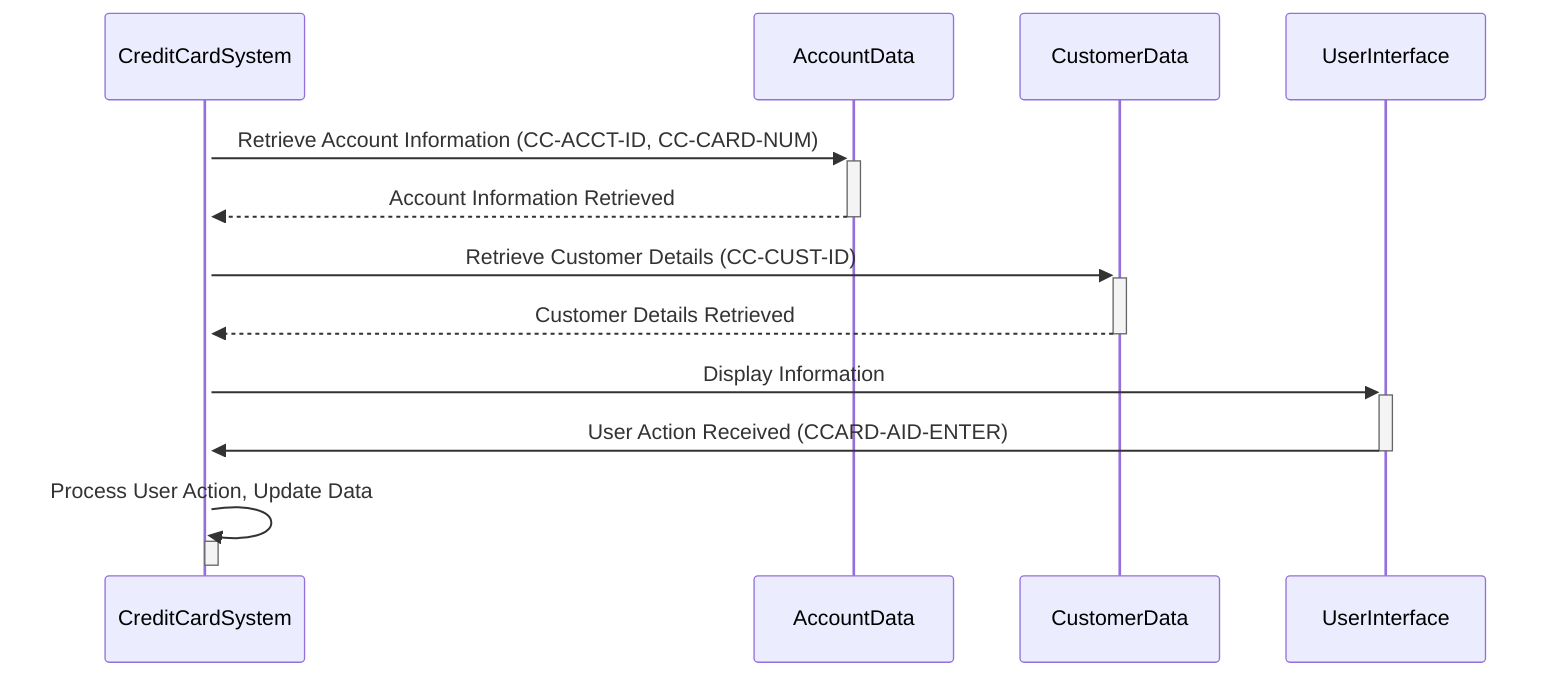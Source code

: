 sequenceDiagram
    participant CreditCardSystem
    participant AccountData
    participant CustomerData
    participant UserInterface

    activate CreditCardSystem
    CreditCardSystem->>+AccountData: Retrieve Account Information (CC-ACCT-ID, CC-CARD-NUM)
    AccountData-->>-CreditCardSystem: Account Information Retrieved
    CreditCardSystem->>+CustomerData: Retrieve Customer Details (CC-CUST-ID)
    CustomerData-->>-CreditCardSystem: Customer Details Retrieved
    CreditCardSystem->>+UserInterface: Display Information
    UserInterface->>-CreditCardSystem: User Action Received (CCARD-AID-ENTER)
    CreditCardSystem->>+CreditCardSystem: Process User Action, Update Data
    deactivate CreditCardSystem